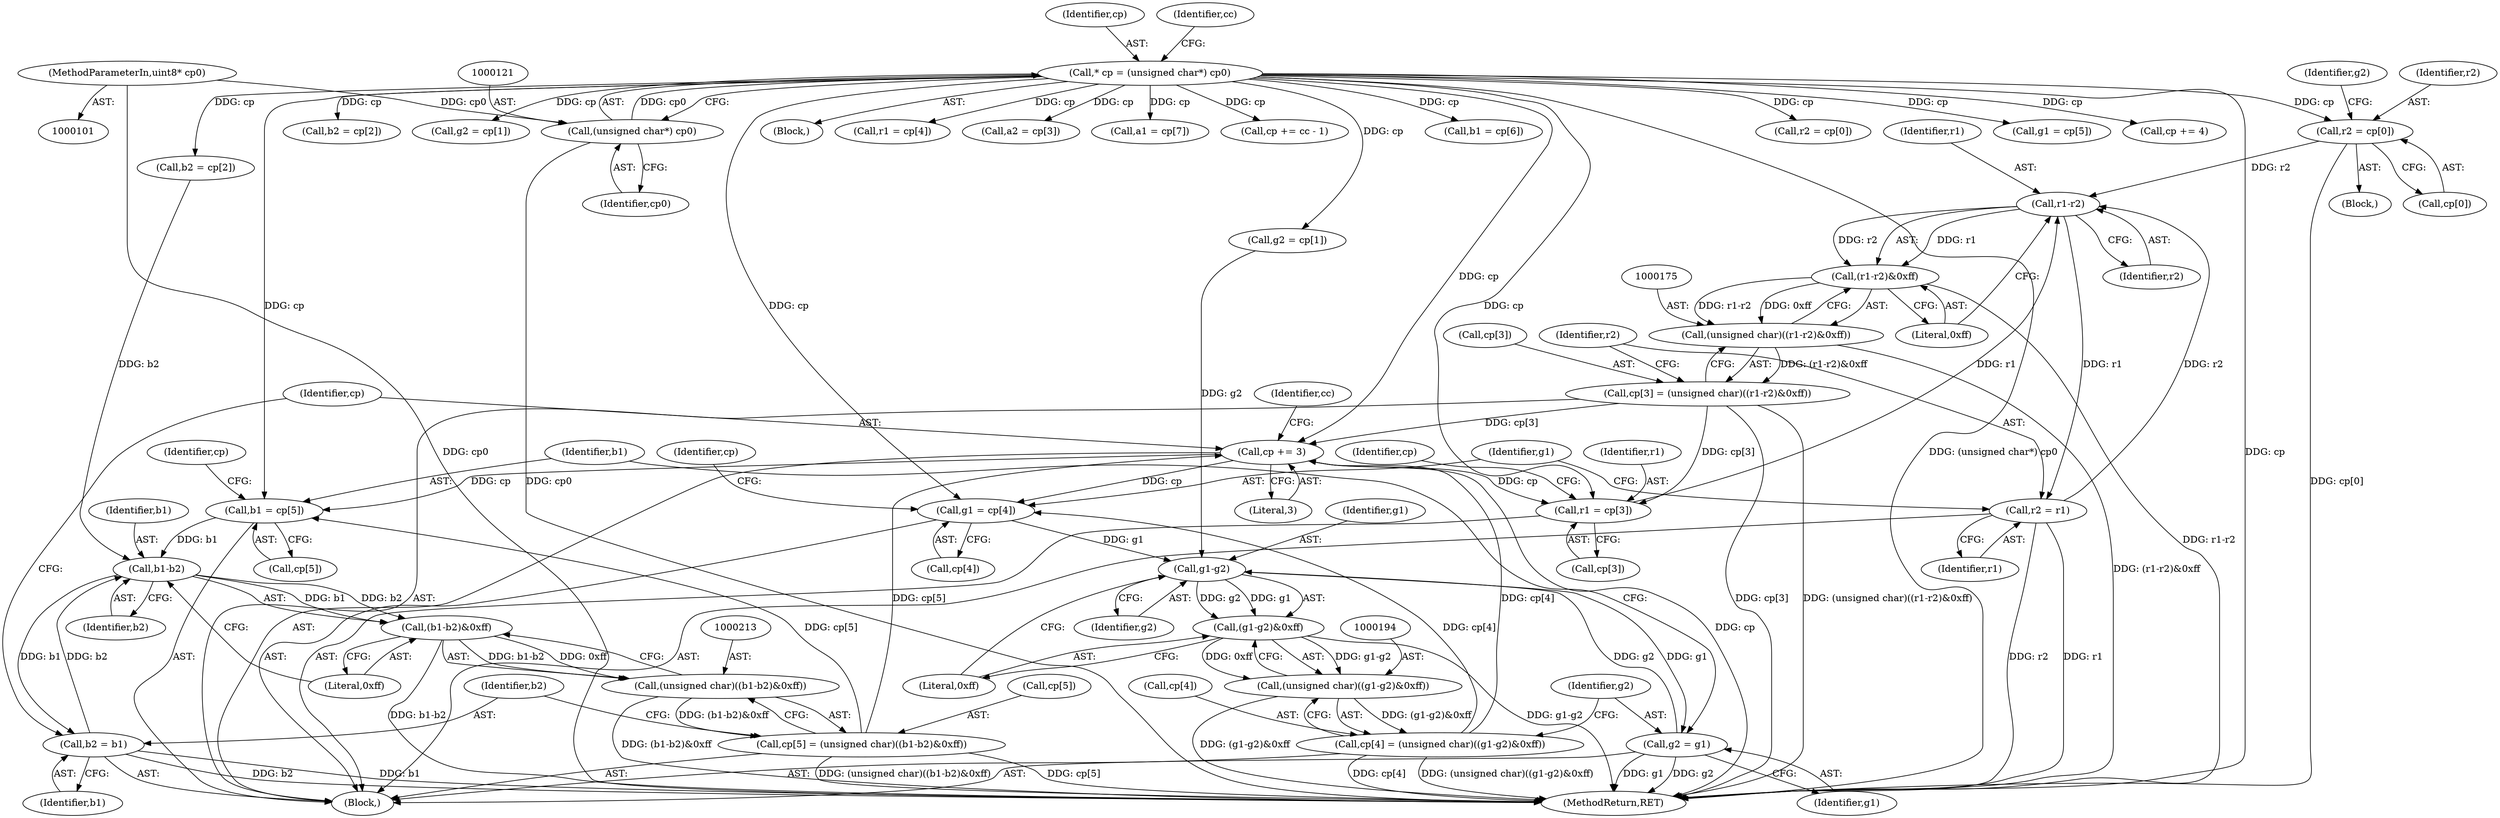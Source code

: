 digraph "0_libtiff_3ca657a8793dd011bf869695d72ad31c779c3cc1_10@pointer" {
"1000146" [label="(Call,r2 = cp[0])"];
"1000118" [label="(Call,* cp = (unsigned char*) cp0)"];
"1000120" [label="(Call,(unsigned char*) cp0)"];
"1000103" [label="(MethodParameterIn,uint8* cp0)"];
"1000177" [label="(Call,r1-r2)"];
"1000176" [label="(Call,(r1-r2)&0xff)"];
"1000174" [label="(Call,(unsigned char)((r1-r2)&0xff))"];
"1000170" [label="(Call,cp[3] = (unsigned char)((r1-r2)&0xff))"];
"1000165" [label="(Call,r1 = cp[3])"];
"1000222" [label="(Call,cp += 3)"];
"1000184" [label="(Call,g1 = cp[4])"];
"1000196" [label="(Call,g1-g2)"];
"1000195" [label="(Call,(g1-g2)&0xff)"];
"1000193" [label="(Call,(unsigned char)((g1-g2)&0xff))"];
"1000189" [label="(Call,cp[4] = (unsigned char)((g1-g2)&0xff))"];
"1000200" [label="(Call,g2 = g1)"];
"1000203" [label="(Call,b1 = cp[5])"];
"1000215" [label="(Call,b1-b2)"];
"1000214" [label="(Call,(b1-b2)&0xff)"];
"1000212" [label="(Call,(unsigned char)((b1-b2)&0xff))"];
"1000208" [label="(Call,cp[5] = (unsigned char)((b1-b2)&0xff))"];
"1000219" [label="(Call,b2 = b1)"];
"1000181" [label="(Call,r2 = r1)"];
"1000209" [label="(Call,cp[5])"];
"1000224" [label="(Literal,3)"];
"1000227" [label="(Identifier,cc)"];
"1000204" [label="(Identifier,b1)"];
"1000190" [label="(Call,cp[4])"];
"1000177" [label="(Call,r1-r2)"];
"1000241" [label="(Call,r2 = cp[0])"];
"1000285" [label="(Call,g1 = cp[5])"];
"1000220" [label="(Identifier,b2)"];
"1000141" [label="(Block,)"];
"1000218" [label="(Literal,0xff)"];
"1000200" [label="(Call,g2 = g1)"];
"1000186" [label="(Call,cp[4])"];
"1000184" [label="(Call,g1 = cp[4])"];
"1000118" [label="(Call,* cp = (unsigned char*) cp0)"];
"1000210" [label="(Identifier,cp)"];
"1000203" [label="(Call,b1 = cp[5])"];
"1000342" [label="(Call,cp += 4)"];
"1000195" [label="(Call,(g1-g2)&0xff)"];
"1000152" [label="(Call,g2 = cp[1])"];
"1000253" [label="(Call,b2 = cp[2])"];
"1000166" [label="(Identifier,r1)"];
"1000247" [label="(Call,g2 = cp[1])"];
"1000381" [label="(MethodReturn,RET)"];
"1000212" [label="(Call,(unsigned char)((b1-b2)&0xff))"];
"1000119" [label="(Identifier,cp)"];
"1000174" [label="(Call,(unsigned char)((r1-r2)&0xff))"];
"1000164" [label="(Block,)"];
"1000182" [label="(Identifier,r2)"];
"1000191" [label="(Identifier,cp)"];
"1000120" [label="(Call,(unsigned char*) cp0)"];
"1000198" [label="(Identifier,g2)"];
"1000105" [label="(Block,)"];
"1000219" [label="(Call,b2 = b1)"];
"1000266" [label="(Call,r1 = cp[4])"];
"1000171" [label="(Call,cp[3])"];
"1000217" [label="(Identifier,b2)"];
"1000214" [label="(Call,(b1-b2)&0xff)"];
"1000183" [label="(Identifier,r1)"];
"1000197" [label="(Identifier,g1)"];
"1000126" [label="(Identifier,cc)"];
"1000178" [label="(Identifier,r1)"];
"1000205" [label="(Call,cp[5])"];
"1000259" [label="(Call,a2 = cp[3])"];
"1000201" [label="(Identifier,g2)"];
"1000189" [label="(Call,cp[4] = (unsigned char)((g1-g2)&0xff))"];
"1000176" [label="(Call,(r1-r2)&0xff)"];
"1000170" [label="(Call,cp[3] = (unsigned char)((r1-r2)&0xff))"];
"1000103" [label="(MethodParameterIn,uint8* cp0)"];
"1000146" [label="(Call,r2 = cp[0])"];
"1000323" [label="(Call,a1 = cp[7])"];
"1000352" [label="(Call,cp += cc - 1)"];
"1000221" [label="(Identifier,b1)"];
"1000215" [label="(Call,b1-b2)"];
"1000158" [label="(Call,b2 = cp[2])"];
"1000196" [label="(Call,g1-g2)"];
"1000148" [label="(Call,cp[0])"];
"1000180" [label="(Literal,0xff)"];
"1000153" [label="(Identifier,g2)"];
"1000223" [label="(Identifier,cp)"];
"1000304" [label="(Call,b1 = cp[6])"];
"1000122" [label="(Identifier,cp0)"];
"1000208" [label="(Call,cp[5] = (unsigned char)((b1-b2)&0xff))"];
"1000172" [label="(Identifier,cp)"];
"1000216" [label="(Identifier,b1)"];
"1000147" [label="(Identifier,r2)"];
"1000179" [label="(Identifier,r2)"];
"1000181" [label="(Call,r2 = r1)"];
"1000222" [label="(Call,cp += 3)"];
"1000167" [label="(Call,cp[3])"];
"1000193" [label="(Call,(unsigned char)((g1-g2)&0xff))"];
"1000185" [label="(Identifier,g1)"];
"1000202" [label="(Identifier,g1)"];
"1000199" [label="(Literal,0xff)"];
"1000165" [label="(Call,r1 = cp[3])"];
"1000146" -> "1000141"  [label="AST: "];
"1000146" -> "1000148"  [label="CFG: "];
"1000147" -> "1000146"  [label="AST: "];
"1000148" -> "1000146"  [label="AST: "];
"1000153" -> "1000146"  [label="CFG: "];
"1000146" -> "1000381"  [label="DDG: cp[0]"];
"1000118" -> "1000146"  [label="DDG: cp"];
"1000146" -> "1000177"  [label="DDG: r2"];
"1000118" -> "1000105"  [label="AST: "];
"1000118" -> "1000120"  [label="CFG: "];
"1000119" -> "1000118"  [label="AST: "];
"1000120" -> "1000118"  [label="AST: "];
"1000126" -> "1000118"  [label="CFG: "];
"1000118" -> "1000381"  [label="DDG: (unsigned char*) cp0"];
"1000118" -> "1000381"  [label="DDG: cp"];
"1000120" -> "1000118"  [label="DDG: cp0"];
"1000118" -> "1000152"  [label="DDG: cp"];
"1000118" -> "1000158"  [label="DDG: cp"];
"1000118" -> "1000165"  [label="DDG: cp"];
"1000118" -> "1000184"  [label="DDG: cp"];
"1000118" -> "1000203"  [label="DDG: cp"];
"1000118" -> "1000222"  [label="DDG: cp"];
"1000118" -> "1000241"  [label="DDG: cp"];
"1000118" -> "1000247"  [label="DDG: cp"];
"1000118" -> "1000253"  [label="DDG: cp"];
"1000118" -> "1000259"  [label="DDG: cp"];
"1000118" -> "1000266"  [label="DDG: cp"];
"1000118" -> "1000285"  [label="DDG: cp"];
"1000118" -> "1000304"  [label="DDG: cp"];
"1000118" -> "1000323"  [label="DDG: cp"];
"1000118" -> "1000342"  [label="DDG: cp"];
"1000118" -> "1000352"  [label="DDG: cp"];
"1000120" -> "1000122"  [label="CFG: "];
"1000121" -> "1000120"  [label="AST: "];
"1000122" -> "1000120"  [label="AST: "];
"1000120" -> "1000381"  [label="DDG: cp0"];
"1000103" -> "1000120"  [label="DDG: cp0"];
"1000103" -> "1000101"  [label="AST: "];
"1000103" -> "1000381"  [label="DDG: cp0"];
"1000177" -> "1000176"  [label="AST: "];
"1000177" -> "1000179"  [label="CFG: "];
"1000178" -> "1000177"  [label="AST: "];
"1000179" -> "1000177"  [label="AST: "];
"1000180" -> "1000177"  [label="CFG: "];
"1000177" -> "1000176"  [label="DDG: r1"];
"1000177" -> "1000176"  [label="DDG: r2"];
"1000165" -> "1000177"  [label="DDG: r1"];
"1000181" -> "1000177"  [label="DDG: r2"];
"1000177" -> "1000181"  [label="DDG: r1"];
"1000176" -> "1000174"  [label="AST: "];
"1000176" -> "1000180"  [label="CFG: "];
"1000180" -> "1000176"  [label="AST: "];
"1000174" -> "1000176"  [label="CFG: "];
"1000176" -> "1000381"  [label="DDG: r1-r2"];
"1000176" -> "1000174"  [label="DDG: r1-r2"];
"1000176" -> "1000174"  [label="DDG: 0xff"];
"1000174" -> "1000170"  [label="AST: "];
"1000175" -> "1000174"  [label="AST: "];
"1000170" -> "1000174"  [label="CFG: "];
"1000174" -> "1000381"  [label="DDG: (r1-r2)&0xff"];
"1000174" -> "1000170"  [label="DDG: (r1-r2)&0xff"];
"1000170" -> "1000164"  [label="AST: "];
"1000171" -> "1000170"  [label="AST: "];
"1000182" -> "1000170"  [label="CFG: "];
"1000170" -> "1000381"  [label="DDG: cp[3]"];
"1000170" -> "1000381"  [label="DDG: (unsigned char)((r1-r2)&0xff)"];
"1000170" -> "1000165"  [label="DDG: cp[3]"];
"1000170" -> "1000222"  [label="DDG: cp[3]"];
"1000165" -> "1000164"  [label="AST: "];
"1000165" -> "1000167"  [label="CFG: "];
"1000166" -> "1000165"  [label="AST: "];
"1000167" -> "1000165"  [label="AST: "];
"1000172" -> "1000165"  [label="CFG: "];
"1000222" -> "1000165"  [label="DDG: cp"];
"1000222" -> "1000164"  [label="AST: "];
"1000222" -> "1000224"  [label="CFG: "];
"1000223" -> "1000222"  [label="AST: "];
"1000224" -> "1000222"  [label="AST: "];
"1000227" -> "1000222"  [label="CFG: "];
"1000222" -> "1000381"  [label="DDG: cp"];
"1000222" -> "1000184"  [label="DDG: cp"];
"1000222" -> "1000203"  [label="DDG: cp"];
"1000189" -> "1000222"  [label="DDG: cp[4]"];
"1000208" -> "1000222"  [label="DDG: cp[5]"];
"1000184" -> "1000164"  [label="AST: "];
"1000184" -> "1000186"  [label="CFG: "];
"1000185" -> "1000184"  [label="AST: "];
"1000186" -> "1000184"  [label="AST: "];
"1000191" -> "1000184"  [label="CFG: "];
"1000189" -> "1000184"  [label="DDG: cp[4]"];
"1000184" -> "1000196"  [label="DDG: g1"];
"1000196" -> "1000195"  [label="AST: "];
"1000196" -> "1000198"  [label="CFG: "];
"1000197" -> "1000196"  [label="AST: "];
"1000198" -> "1000196"  [label="AST: "];
"1000199" -> "1000196"  [label="CFG: "];
"1000196" -> "1000195"  [label="DDG: g1"];
"1000196" -> "1000195"  [label="DDG: g2"];
"1000200" -> "1000196"  [label="DDG: g2"];
"1000152" -> "1000196"  [label="DDG: g2"];
"1000196" -> "1000200"  [label="DDG: g1"];
"1000195" -> "1000193"  [label="AST: "];
"1000195" -> "1000199"  [label="CFG: "];
"1000199" -> "1000195"  [label="AST: "];
"1000193" -> "1000195"  [label="CFG: "];
"1000195" -> "1000381"  [label="DDG: g1-g2"];
"1000195" -> "1000193"  [label="DDG: g1-g2"];
"1000195" -> "1000193"  [label="DDG: 0xff"];
"1000193" -> "1000189"  [label="AST: "];
"1000194" -> "1000193"  [label="AST: "];
"1000189" -> "1000193"  [label="CFG: "];
"1000193" -> "1000381"  [label="DDG: (g1-g2)&0xff"];
"1000193" -> "1000189"  [label="DDG: (g1-g2)&0xff"];
"1000189" -> "1000164"  [label="AST: "];
"1000190" -> "1000189"  [label="AST: "];
"1000201" -> "1000189"  [label="CFG: "];
"1000189" -> "1000381"  [label="DDG: cp[4]"];
"1000189" -> "1000381"  [label="DDG: (unsigned char)((g1-g2)&0xff)"];
"1000200" -> "1000164"  [label="AST: "];
"1000200" -> "1000202"  [label="CFG: "];
"1000201" -> "1000200"  [label="AST: "];
"1000202" -> "1000200"  [label="AST: "];
"1000204" -> "1000200"  [label="CFG: "];
"1000200" -> "1000381"  [label="DDG: g2"];
"1000200" -> "1000381"  [label="DDG: g1"];
"1000203" -> "1000164"  [label="AST: "];
"1000203" -> "1000205"  [label="CFG: "];
"1000204" -> "1000203"  [label="AST: "];
"1000205" -> "1000203"  [label="AST: "];
"1000210" -> "1000203"  [label="CFG: "];
"1000208" -> "1000203"  [label="DDG: cp[5]"];
"1000203" -> "1000215"  [label="DDG: b1"];
"1000215" -> "1000214"  [label="AST: "];
"1000215" -> "1000217"  [label="CFG: "];
"1000216" -> "1000215"  [label="AST: "];
"1000217" -> "1000215"  [label="AST: "];
"1000218" -> "1000215"  [label="CFG: "];
"1000215" -> "1000214"  [label="DDG: b1"];
"1000215" -> "1000214"  [label="DDG: b2"];
"1000158" -> "1000215"  [label="DDG: b2"];
"1000219" -> "1000215"  [label="DDG: b2"];
"1000215" -> "1000219"  [label="DDG: b1"];
"1000214" -> "1000212"  [label="AST: "];
"1000214" -> "1000218"  [label="CFG: "];
"1000218" -> "1000214"  [label="AST: "];
"1000212" -> "1000214"  [label="CFG: "];
"1000214" -> "1000381"  [label="DDG: b1-b2"];
"1000214" -> "1000212"  [label="DDG: b1-b2"];
"1000214" -> "1000212"  [label="DDG: 0xff"];
"1000212" -> "1000208"  [label="AST: "];
"1000213" -> "1000212"  [label="AST: "];
"1000208" -> "1000212"  [label="CFG: "];
"1000212" -> "1000381"  [label="DDG: (b1-b2)&0xff"];
"1000212" -> "1000208"  [label="DDG: (b1-b2)&0xff"];
"1000208" -> "1000164"  [label="AST: "];
"1000209" -> "1000208"  [label="AST: "];
"1000220" -> "1000208"  [label="CFG: "];
"1000208" -> "1000381"  [label="DDG: cp[5]"];
"1000208" -> "1000381"  [label="DDG: (unsigned char)((b1-b2)&0xff)"];
"1000219" -> "1000164"  [label="AST: "];
"1000219" -> "1000221"  [label="CFG: "];
"1000220" -> "1000219"  [label="AST: "];
"1000221" -> "1000219"  [label="AST: "];
"1000223" -> "1000219"  [label="CFG: "];
"1000219" -> "1000381"  [label="DDG: b1"];
"1000219" -> "1000381"  [label="DDG: b2"];
"1000181" -> "1000164"  [label="AST: "];
"1000181" -> "1000183"  [label="CFG: "];
"1000182" -> "1000181"  [label="AST: "];
"1000183" -> "1000181"  [label="AST: "];
"1000185" -> "1000181"  [label="CFG: "];
"1000181" -> "1000381"  [label="DDG: r2"];
"1000181" -> "1000381"  [label="DDG: r1"];
}
